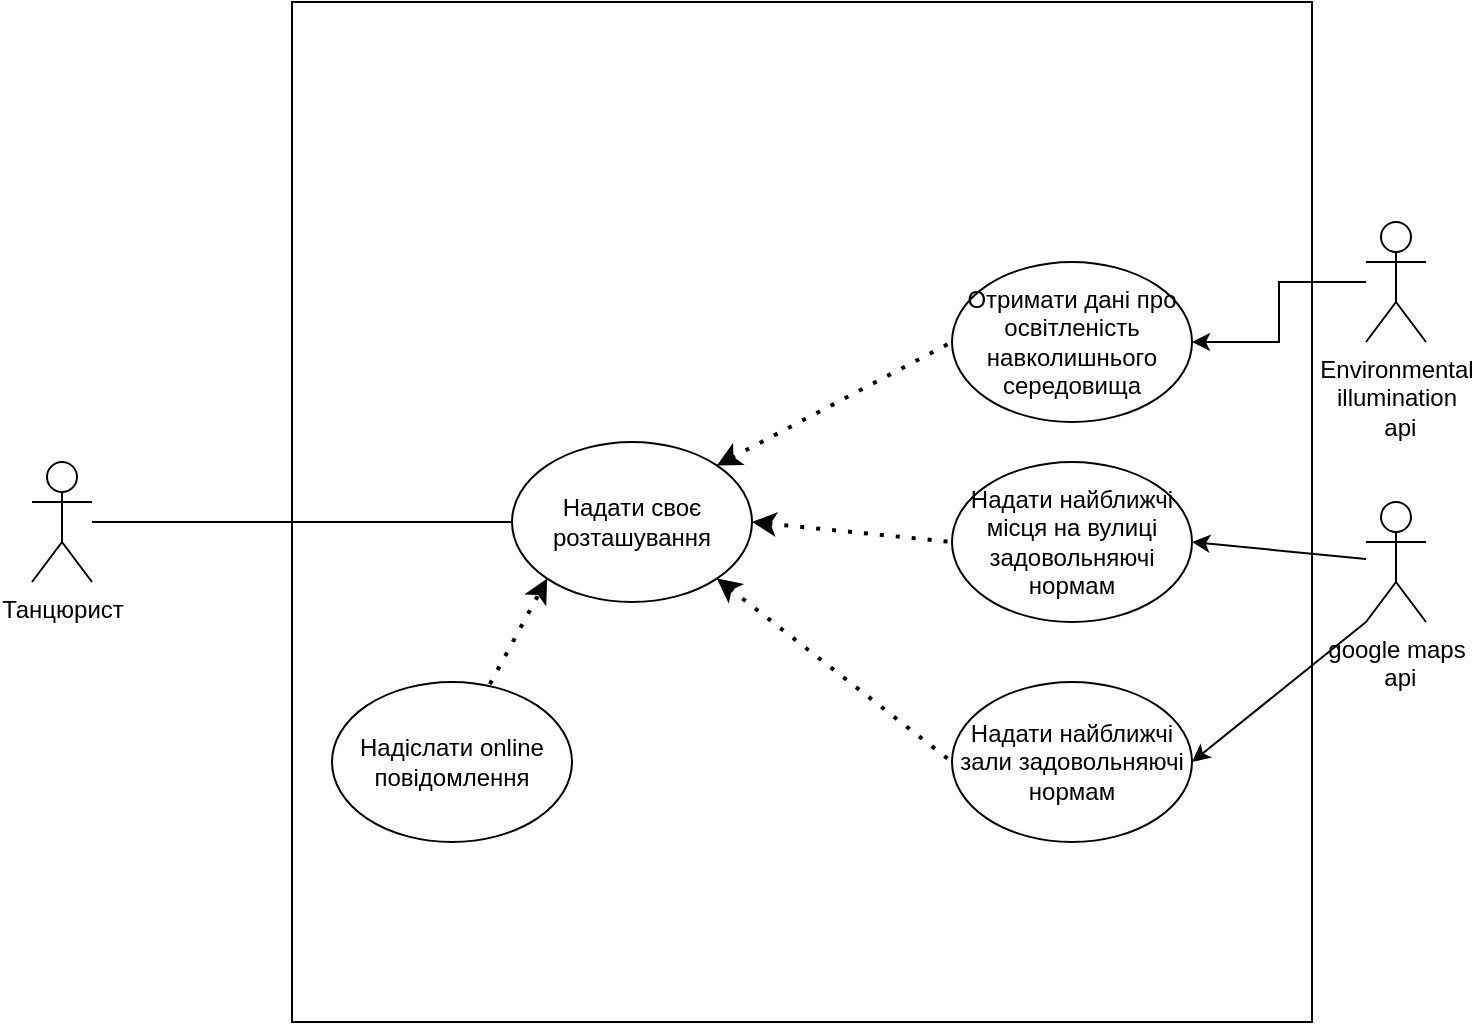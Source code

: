 <mxfile version="20.3.0" type="device"><diagram id="sl-2uDhzNpCp-lLKEiqb" name="Страница 1"><mxGraphModel dx="1053" dy="1750" grid="1" gridSize="10" guides="1" tooltips="1" connect="1" arrows="1" fold="1" page="1" pageScale="1" pageWidth="827" pageHeight="1169" math="0" shadow="0"><root><mxCell id="0"/><mxCell id="1" parent="0"/><mxCell id="cjnTIJJOSTbQsWMvMcGt-2" value="" style="rounded=0;whiteSpace=wrap;html=1;" vertex="1" parent="1"><mxGeometry x="260" y="-10" width="510" height="510" as="geometry"/></mxCell><mxCell id="cjnTIJJOSTbQsWMvMcGt-4" style="edgeStyle=orthogonalEdgeStyle;rounded=0;orthogonalLoop=1;jettySize=auto;html=1;entryX=0;entryY=0.5;entryDx=0;entryDy=0;strokeColor=default;endArrow=none;endFill=0;" edge="1" parent="1" source="cjnTIJJOSTbQsWMvMcGt-1" target="cjnTIJJOSTbQsWMvMcGt-3"><mxGeometry relative="1" as="geometry"><mxPoint x="250" y="250" as="targetPoint"/></mxGeometry></mxCell><mxCell id="cjnTIJJOSTbQsWMvMcGt-1" value="Танцюрист" style="shape=umlActor;verticalLabelPosition=bottom;verticalAlign=top;html=1;outlineConnect=0;" vertex="1" parent="1"><mxGeometry x="130" y="220" width="30" height="60" as="geometry"/></mxCell><mxCell id="cjnTIJJOSTbQsWMvMcGt-3" value="Надати своє розташування" style="ellipse;whiteSpace=wrap;html=1;" vertex="1" parent="1"><mxGeometry x="370" y="210" width="120" height="80" as="geometry"/></mxCell><mxCell id="cjnTIJJOSTbQsWMvMcGt-7" value="Отримати дані про освітленість навколишнього середовища" style="ellipse;whiteSpace=wrap;html=1;" vertex="1" parent="1"><mxGeometry x="590" y="120" width="120" height="80" as="geometry"/></mxCell><mxCell id="cjnTIJJOSTbQsWMvMcGt-8" value="Надати найближчі місця на вулиці задовольняючі нормам" style="ellipse;whiteSpace=wrap;html=1;" vertex="1" parent="1"><mxGeometry x="590" y="220" width="120" height="80" as="geometry"/></mxCell><mxCell id="cjnTIJJOSTbQsWMvMcGt-9" value="Надати найближчі зали задовольняючі нормам" style="ellipse;whiteSpace=wrap;html=1;" vertex="1" parent="1"><mxGeometry x="590" y="330" width="120" height="80" as="geometry"/></mxCell><mxCell id="cjnTIJJOSTbQsWMvMcGt-10" value="Надіслати online повідомлення" style="ellipse;whiteSpace=wrap;html=1;" vertex="1" parent="1"><mxGeometry x="280" y="330" width="120" height="80" as="geometry"/></mxCell><mxCell id="cjnTIJJOSTbQsWMvMcGt-11" value="" style="endArrow=classic;dashed=1;html=1;dashPattern=1 3;strokeWidth=2;rounded=0;strokeColor=default;exitX=0.658;exitY=0.013;exitDx=0;exitDy=0;exitPerimeter=0;entryX=0;entryY=1;entryDx=0;entryDy=0;startArrow=none;startFill=0;endFill=1;" edge="1" parent="1" source="cjnTIJJOSTbQsWMvMcGt-10" target="cjnTIJJOSTbQsWMvMcGt-3"><mxGeometry width="50" height="50" relative="1" as="geometry"><mxPoint x="410" y="300" as="sourcePoint"/><mxPoint x="460" y="250" as="targetPoint"/></mxGeometry></mxCell><mxCell id="cjnTIJJOSTbQsWMvMcGt-12" value="" style="endArrow=none;dashed=1;html=1;dashPattern=1 3;strokeWidth=2;rounded=0;strokeColor=default;entryX=0;entryY=0.5;entryDx=0;entryDy=0;exitX=1;exitY=0;exitDx=0;exitDy=0;startArrow=classic;startFill=1;" edge="1" parent="1" source="cjnTIJJOSTbQsWMvMcGt-3" target="cjnTIJJOSTbQsWMvMcGt-7"><mxGeometry width="50" height="50" relative="1" as="geometry"><mxPoint x="410" y="300" as="sourcePoint"/><mxPoint x="460" y="250" as="targetPoint"/></mxGeometry></mxCell><mxCell id="cjnTIJJOSTbQsWMvMcGt-13" value="" style="endArrow=none;dashed=1;html=1;dashPattern=1 3;strokeWidth=2;rounded=0;strokeColor=default;entryX=0;entryY=0.5;entryDx=0;entryDy=0;exitX=1;exitY=0.5;exitDx=0;exitDy=0;startArrow=classic;startFill=1;" edge="1" parent="1" source="cjnTIJJOSTbQsWMvMcGt-3" target="cjnTIJJOSTbQsWMvMcGt-8"><mxGeometry width="50" height="50" relative="1" as="geometry"><mxPoint x="410" y="300" as="sourcePoint"/><mxPoint x="460" y="250" as="targetPoint"/></mxGeometry></mxCell><mxCell id="cjnTIJJOSTbQsWMvMcGt-14" value="" style="endArrow=none;dashed=1;html=1;dashPattern=1 3;strokeWidth=2;rounded=0;strokeColor=default;entryX=0;entryY=0.5;entryDx=0;entryDy=0;exitX=1;exitY=1;exitDx=0;exitDy=0;startArrow=classic;startFill=1;" edge="1" parent="1" source="cjnTIJJOSTbQsWMvMcGt-3" target="cjnTIJJOSTbQsWMvMcGt-9"><mxGeometry width="50" height="50" relative="1" as="geometry"><mxPoint x="410" y="300" as="sourcePoint"/><mxPoint x="460" y="250" as="targetPoint"/></mxGeometry></mxCell><mxCell id="cjnTIJJOSTbQsWMvMcGt-19" style="edgeStyle=orthogonalEdgeStyle;rounded=0;orthogonalLoop=1;jettySize=auto;html=1;entryX=1;entryY=0.5;entryDx=0;entryDy=0;strokeColor=default;fontColor=default;startArrow=none;startFill=0;endArrow=classic;endFill=1;" edge="1" parent="1" source="cjnTIJJOSTbQsWMvMcGt-18" target="cjnTIJJOSTbQsWMvMcGt-7"><mxGeometry relative="1" as="geometry"/></mxCell><mxCell id="cjnTIJJOSTbQsWMvMcGt-18" value="Environmental &lt;br&gt;illumination&lt;br&gt;&amp;nbsp;api" style="shape=umlActor;verticalLabelPosition=bottom;verticalAlign=top;html=1;outlineConnect=0;labelBackgroundColor=default;fontColor=default;" vertex="1" parent="1"><mxGeometry x="797" y="100" width="30" height="60" as="geometry"/></mxCell><mxCell id="cjnTIJJOSTbQsWMvMcGt-20" value="google maps&lt;br&gt;&amp;nbsp;api" style="shape=umlActor;verticalLabelPosition=bottom;verticalAlign=top;html=1;outlineConnect=0;labelBackgroundColor=default;fontColor=default;" vertex="1" parent="1"><mxGeometry x="797" y="240" width="30" height="60" as="geometry"/></mxCell><mxCell id="cjnTIJJOSTbQsWMvMcGt-21" value="" style="endArrow=none;html=1;rounded=0;strokeColor=default;fontColor=default;exitX=1;exitY=0.5;exitDx=0;exitDy=0;endFill=0;startArrow=classic;startFill=1;" edge="1" parent="1" source="cjnTIJJOSTbQsWMvMcGt-8" target="cjnTIJJOSTbQsWMvMcGt-20"><mxGeometry width="50" height="50" relative="1" as="geometry"><mxPoint x="410" y="300" as="sourcePoint"/><mxPoint x="460" y="250" as="targetPoint"/></mxGeometry></mxCell><mxCell id="cjnTIJJOSTbQsWMvMcGt-22" value="" style="endArrow=classic;html=1;rounded=0;strokeColor=default;fontColor=default;exitX=0;exitY=1;exitDx=0;exitDy=0;exitPerimeter=0;entryX=1;entryY=0.5;entryDx=0;entryDy=0;" edge="1" parent="1" source="cjnTIJJOSTbQsWMvMcGt-20" target="cjnTIJJOSTbQsWMvMcGt-9"><mxGeometry width="50" height="50" relative="1" as="geometry"><mxPoint x="410" y="300" as="sourcePoint"/><mxPoint x="460" y="250" as="targetPoint"/></mxGeometry></mxCell></root></mxGraphModel></diagram></mxfile>